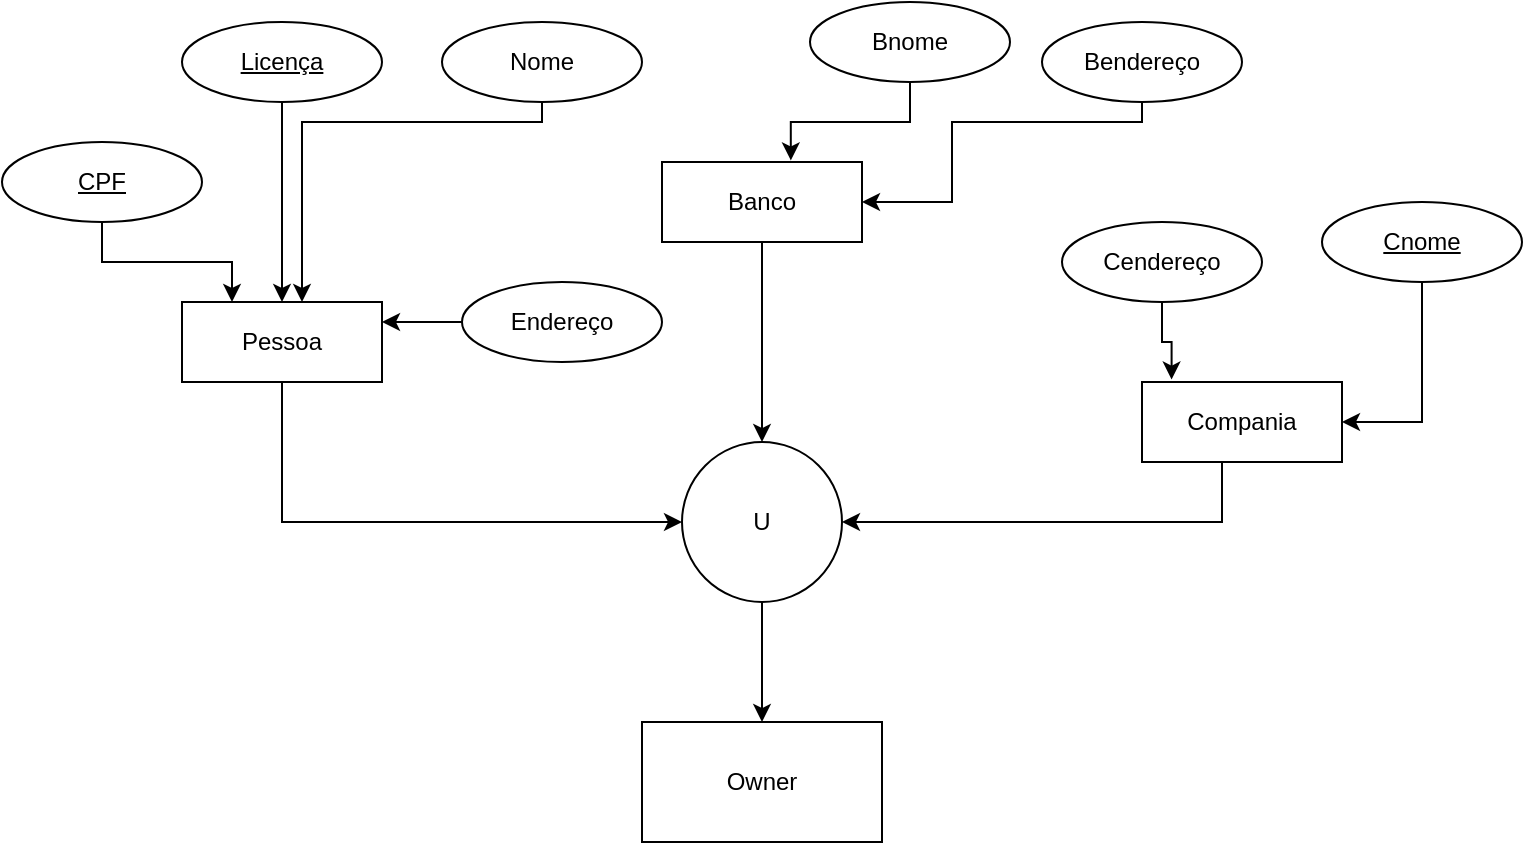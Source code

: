 <mxfile version="24.8.3">
  <diagram name="Página-1" id="yFp8hrTI4XYHxXODx5_h">
    <mxGraphModel dx="1050" dy="522" grid="1" gridSize="10" guides="1" tooltips="1" connect="1" arrows="1" fold="1" page="1" pageScale="1" pageWidth="827" pageHeight="1169" math="0" shadow="0">
      <root>
        <mxCell id="0" />
        <mxCell id="1" parent="0" />
        <mxCell id="ZD961SuASCagZ2ovSEnM-6" style="edgeStyle=orthogonalEdgeStyle;rounded=0;orthogonalLoop=1;jettySize=auto;html=1;entryX=0;entryY=0.5;entryDx=0;entryDy=0;" edge="1" parent="1" source="ZD961SuASCagZ2ovSEnM-1" target="ZD961SuASCagZ2ovSEnM-5">
          <mxGeometry relative="1" as="geometry">
            <Array as="points">
              <mxPoint x="150" y="290" />
            </Array>
          </mxGeometry>
        </mxCell>
        <mxCell id="ZD961SuASCagZ2ovSEnM-1" value="Pessoa" style="whiteSpace=wrap;html=1;align=center;" vertex="1" parent="1">
          <mxGeometry x="100" y="180" width="100" height="40" as="geometry" />
        </mxCell>
        <mxCell id="ZD961SuASCagZ2ovSEnM-8" style="edgeStyle=orthogonalEdgeStyle;rounded=0;orthogonalLoop=1;jettySize=auto;html=1;entryX=0.5;entryY=0;entryDx=0;entryDy=0;" edge="1" parent="1" source="ZD961SuASCagZ2ovSEnM-3" target="ZD961SuASCagZ2ovSEnM-5">
          <mxGeometry relative="1" as="geometry" />
        </mxCell>
        <mxCell id="ZD961SuASCagZ2ovSEnM-3" value="Banco" style="whiteSpace=wrap;html=1;align=center;" vertex="1" parent="1">
          <mxGeometry x="340" y="110" width="100" height="40" as="geometry" />
        </mxCell>
        <mxCell id="ZD961SuASCagZ2ovSEnM-7" style="edgeStyle=orthogonalEdgeStyle;rounded=0;orthogonalLoop=1;jettySize=auto;html=1;entryX=1;entryY=0.5;entryDx=0;entryDy=0;" edge="1" parent="1" source="ZD961SuASCagZ2ovSEnM-4" target="ZD961SuASCagZ2ovSEnM-5">
          <mxGeometry relative="1" as="geometry">
            <Array as="points">
              <mxPoint x="620" y="290" />
            </Array>
          </mxGeometry>
        </mxCell>
        <mxCell id="ZD961SuASCagZ2ovSEnM-4" value="Compania" style="whiteSpace=wrap;html=1;align=center;" vertex="1" parent="1">
          <mxGeometry x="580" y="220" width="100" height="40" as="geometry" />
        </mxCell>
        <mxCell id="ZD961SuASCagZ2ovSEnM-12" style="edgeStyle=orthogonalEdgeStyle;rounded=0;orthogonalLoop=1;jettySize=auto;html=1;entryX=0.5;entryY=0;entryDx=0;entryDy=0;" edge="1" parent="1" source="ZD961SuASCagZ2ovSEnM-5" target="ZD961SuASCagZ2ovSEnM-9">
          <mxGeometry relative="1" as="geometry" />
        </mxCell>
        <mxCell id="ZD961SuASCagZ2ovSEnM-5" value="U" style="ellipse;whiteSpace=wrap;html=1;aspect=fixed;" vertex="1" parent="1">
          <mxGeometry x="350" y="250" width="80" height="80" as="geometry" />
        </mxCell>
        <mxCell id="ZD961SuASCagZ2ovSEnM-9" value="Owner" style="rounded=0;whiteSpace=wrap;html=1;" vertex="1" parent="1">
          <mxGeometry x="330" y="390" width="120" height="60" as="geometry" />
        </mxCell>
        <mxCell id="ZD961SuASCagZ2ovSEnM-22" style="edgeStyle=orthogonalEdgeStyle;rounded=0;orthogonalLoop=1;jettySize=auto;html=1;entryX=0.5;entryY=0;entryDx=0;entryDy=0;" edge="1" parent="1" source="ZD961SuASCagZ2ovSEnM-14" target="ZD961SuASCagZ2ovSEnM-1">
          <mxGeometry relative="1" as="geometry" />
        </mxCell>
        <mxCell id="ZD961SuASCagZ2ovSEnM-14" value="Licença" style="ellipse;whiteSpace=wrap;html=1;align=center;fontStyle=4;" vertex="1" parent="1">
          <mxGeometry x="100" y="40" width="100" height="40" as="geometry" />
        </mxCell>
        <mxCell id="ZD961SuASCagZ2ovSEnM-21" style="edgeStyle=orthogonalEdgeStyle;rounded=0;orthogonalLoop=1;jettySize=auto;html=1;entryX=0.25;entryY=0;entryDx=0;entryDy=0;" edge="1" parent="1" source="ZD961SuASCagZ2ovSEnM-15" target="ZD961SuASCagZ2ovSEnM-1">
          <mxGeometry relative="1" as="geometry" />
        </mxCell>
        <mxCell id="ZD961SuASCagZ2ovSEnM-15" value="CPF" style="ellipse;whiteSpace=wrap;html=1;align=center;fontStyle=4;" vertex="1" parent="1">
          <mxGeometry x="10" y="100" width="100" height="40" as="geometry" />
        </mxCell>
        <mxCell id="ZD961SuASCagZ2ovSEnM-17" value="Nome" style="ellipse;whiteSpace=wrap;html=1;align=center;" vertex="1" parent="1">
          <mxGeometry x="230" y="40" width="100" height="40" as="geometry" />
        </mxCell>
        <mxCell id="ZD961SuASCagZ2ovSEnM-24" style="edgeStyle=orthogonalEdgeStyle;rounded=0;orthogonalLoop=1;jettySize=auto;html=1;entryX=1;entryY=0.25;entryDx=0;entryDy=0;" edge="1" parent="1" source="ZD961SuASCagZ2ovSEnM-18" target="ZD961SuASCagZ2ovSEnM-1">
          <mxGeometry relative="1" as="geometry" />
        </mxCell>
        <mxCell id="ZD961SuASCagZ2ovSEnM-18" value="Endereço" style="ellipse;whiteSpace=wrap;html=1;align=center;" vertex="1" parent="1">
          <mxGeometry x="240" y="170" width="100" height="40" as="geometry" />
        </mxCell>
        <mxCell id="ZD961SuASCagZ2ovSEnM-23" style="edgeStyle=orthogonalEdgeStyle;rounded=0;orthogonalLoop=1;jettySize=auto;html=1;entryX=0.6;entryY=0;entryDx=0;entryDy=0;entryPerimeter=0;" edge="1" parent="1" source="ZD961SuASCagZ2ovSEnM-17" target="ZD961SuASCagZ2ovSEnM-1">
          <mxGeometry relative="1" as="geometry">
            <Array as="points">
              <mxPoint x="280" y="90" />
              <mxPoint x="160" y="90" />
            </Array>
          </mxGeometry>
        </mxCell>
        <mxCell id="ZD961SuASCagZ2ovSEnM-25" value="Bnome" style="ellipse;whiteSpace=wrap;html=1;align=center;" vertex="1" parent="1">
          <mxGeometry x="414" y="30" width="100" height="40" as="geometry" />
        </mxCell>
        <mxCell id="ZD961SuASCagZ2ovSEnM-28" style="edgeStyle=orthogonalEdgeStyle;rounded=0;orthogonalLoop=1;jettySize=auto;html=1;entryX=1;entryY=0.5;entryDx=0;entryDy=0;" edge="1" parent="1" source="ZD961SuASCagZ2ovSEnM-26" target="ZD961SuASCagZ2ovSEnM-3">
          <mxGeometry relative="1" as="geometry">
            <Array as="points">
              <mxPoint x="580" y="90" />
              <mxPoint x="485" y="90" />
              <mxPoint x="485" y="130" />
            </Array>
          </mxGeometry>
        </mxCell>
        <mxCell id="ZD961SuASCagZ2ovSEnM-26" value="Bendereço" style="ellipse;whiteSpace=wrap;html=1;align=center;" vertex="1" parent="1">
          <mxGeometry x="530" y="40" width="100" height="40" as="geometry" />
        </mxCell>
        <mxCell id="ZD961SuASCagZ2ovSEnM-27" style="edgeStyle=orthogonalEdgeStyle;rounded=0;orthogonalLoop=1;jettySize=auto;html=1;entryX=0.644;entryY=-0.02;entryDx=0;entryDy=0;entryPerimeter=0;" edge="1" parent="1" source="ZD961SuASCagZ2ovSEnM-25" target="ZD961SuASCagZ2ovSEnM-3">
          <mxGeometry relative="1" as="geometry" />
        </mxCell>
        <mxCell id="ZD961SuASCagZ2ovSEnM-31" style="edgeStyle=orthogonalEdgeStyle;rounded=0;orthogonalLoop=1;jettySize=auto;html=1;entryX=1;entryY=0.5;entryDx=0;entryDy=0;" edge="1" parent="1" source="ZD961SuASCagZ2ovSEnM-29" target="ZD961SuASCagZ2ovSEnM-4">
          <mxGeometry relative="1" as="geometry" />
        </mxCell>
        <mxCell id="ZD961SuASCagZ2ovSEnM-29" value="Cnome" style="ellipse;whiteSpace=wrap;html=1;align=center;fontStyle=4;" vertex="1" parent="1">
          <mxGeometry x="670" y="130" width="100" height="40" as="geometry" />
        </mxCell>
        <mxCell id="ZD961SuASCagZ2ovSEnM-30" value="Cendereço" style="ellipse;whiteSpace=wrap;html=1;align=center;" vertex="1" parent="1">
          <mxGeometry x="540" y="140" width="100" height="40" as="geometry" />
        </mxCell>
        <mxCell id="ZD961SuASCagZ2ovSEnM-32" style="edgeStyle=orthogonalEdgeStyle;rounded=0;orthogonalLoop=1;jettySize=auto;html=1;entryX=0.148;entryY=-0.03;entryDx=0;entryDy=0;entryPerimeter=0;" edge="1" parent="1" source="ZD961SuASCagZ2ovSEnM-30" target="ZD961SuASCagZ2ovSEnM-4">
          <mxGeometry relative="1" as="geometry" />
        </mxCell>
      </root>
    </mxGraphModel>
  </diagram>
</mxfile>
